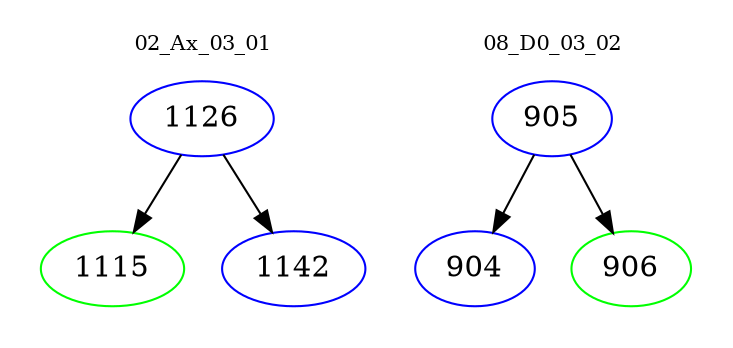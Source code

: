 digraph{
subgraph cluster_0 {
color = white
label = "02_Ax_03_01";
fontsize=10;
T0_1126 [label="1126", color="blue"]
T0_1126 -> T0_1115 [color="black"]
T0_1115 [label="1115", color="green"]
T0_1126 -> T0_1142 [color="black"]
T0_1142 [label="1142", color="blue"]
}
subgraph cluster_1 {
color = white
label = "08_D0_03_02";
fontsize=10;
T1_905 [label="905", color="blue"]
T1_905 -> T1_904 [color="black"]
T1_904 [label="904", color="blue"]
T1_905 -> T1_906 [color="black"]
T1_906 [label="906", color="green"]
}
}
